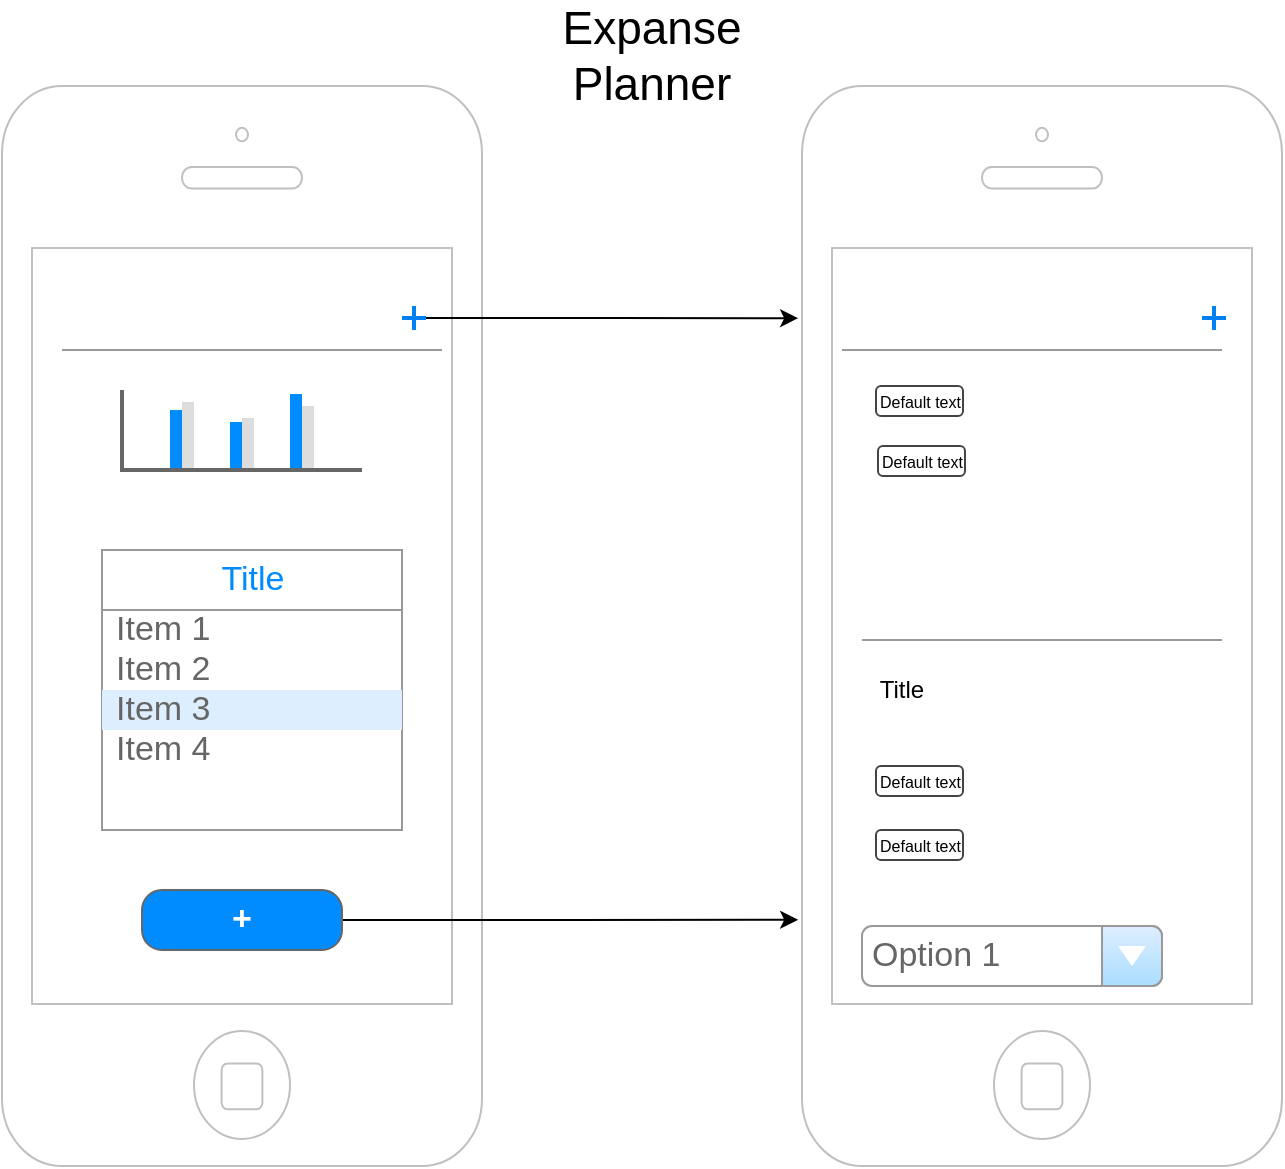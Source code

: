 <mxfile version="20.8.10" type="device"><diagram name="Seite-1" id="qiWrCXpObOntsTjxeP7s"><mxGraphModel dx="1434" dy="836" grid="1" gridSize="10" guides="1" tooltips="1" connect="1" arrows="1" fold="1" page="1" pageScale="1" pageWidth="827" pageHeight="1169" math="0" shadow="0"><root><mxCell id="0"/><mxCell id="1" parent="0"/><mxCell id="ZPNK46KLJycsihDJygXQ-3" value="" style="html=1;verticalLabelPosition=bottom;labelBackgroundColor=#ffffff;verticalAlign=top;shadow=0;dashed=0;strokeWidth=1;shape=mxgraph.ios7.misc.iphone;strokeColor=#c0c0c0;" vertex="1" parent="1"><mxGeometry x="40" y="60" width="240" height="540" as="geometry"/></mxCell><mxCell id="ZPNK46KLJycsihDJygXQ-30" style="edgeStyle=orthogonalEdgeStyle;rounded=0;orthogonalLoop=1;jettySize=auto;html=1;exitX=1;exitY=0.5;exitDx=0;exitDy=0;exitPerimeter=0;entryX=-0.008;entryY=0.215;entryDx=0;entryDy=0;entryPerimeter=0;" edge="1" parent="1" source="ZPNK46KLJycsihDJygXQ-4" target="ZPNK46KLJycsihDJygXQ-28"><mxGeometry relative="1" as="geometry"/></mxCell><mxCell id="ZPNK46KLJycsihDJygXQ-4" value="" style="html=1;verticalLabelPosition=bottom;labelBackgroundColor=#ffffff;verticalAlign=top;shadow=0;dashed=0;strokeWidth=2;shape=mxgraph.ios7.misc.flagged;strokeColor=#0080f0;" vertex="1" parent="1"><mxGeometry x="240" y="170" width="12" height="12" as="geometry"/></mxCell><mxCell id="ZPNK46KLJycsihDJygXQ-31" style="edgeStyle=orthogonalEdgeStyle;rounded=0;orthogonalLoop=1;jettySize=auto;html=1;entryX=-0.008;entryY=0.772;entryDx=0;entryDy=0;entryPerimeter=0;" edge="1" parent="1" source="ZPNK46KLJycsihDJygXQ-13" target="ZPNK46KLJycsihDJygXQ-28"><mxGeometry relative="1" as="geometry"/></mxCell><mxCell id="ZPNK46KLJycsihDJygXQ-13" value="+" style="strokeWidth=1;shadow=0;dashed=0;align=center;html=1;shape=mxgraph.mockup.buttons.button;strokeColor=#666666;fontColor=#ffffff;mainText=;buttonStyle=round;fontSize=17;fontStyle=1;fillColor=#008cff;whiteSpace=wrap;" vertex="1" parent="1"><mxGeometry x="110" y="462" width="100" height="30" as="geometry"/></mxCell><mxCell id="ZPNK46KLJycsihDJygXQ-19" value="" style="strokeWidth=1;shadow=0;dashed=0;align=center;html=1;shape=mxgraph.mockup.forms.rrect;rSize=0;strokeColor=#999999;fillColor=#ffffff;" vertex="1" parent="1"><mxGeometry x="90" y="292" width="150" height="140" as="geometry"/></mxCell><mxCell id="ZPNK46KLJycsihDJygXQ-20" value="Title" style="strokeWidth=1;shadow=0;dashed=0;align=center;html=1;shape=mxgraph.mockup.forms.rrect;rSize=0;strokeColor=#999999;fontColor=#008cff;fontSize=17;fillColor=#ffffff;resizeWidth=1;" vertex="1" parent="ZPNK46KLJycsihDJygXQ-19"><mxGeometry width="150" height="30" relative="1" as="geometry"/></mxCell><mxCell id="ZPNK46KLJycsihDJygXQ-21" value="Item 1" style="strokeWidth=1;shadow=0;dashed=0;align=center;html=1;shape=mxgraph.mockup.forms.anchor;fontSize=17;fontColor=#666666;align=left;spacingLeft=5;resizeWidth=1;" vertex="1" parent="ZPNK46KLJycsihDJygXQ-19"><mxGeometry width="150" height="20" relative="1" as="geometry"><mxPoint y="30" as="offset"/></mxGeometry></mxCell><mxCell id="ZPNK46KLJycsihDJygXQ-22" value="Item 2" style="strokeWidth=1;shadow=0;dashed=0;align=center;html=1;shape=mxgraph.mockup.forms.anchor;fontSize=17;fontColor=#666666;align=left;spacingLeft=5;resizeWidth=1;" vertex="1" parent="ZPNK46KLJycsihDJygXQ-19"><mxGeometry width="150" height="20" relative="1" as="geometry"><mxPoint y="50" as="offset"/></mxGeometry></mxCell><mxCell id="ZPNK46KLJycsihDJygXQ-23" value="Item 3" style="strokeWidth=1;shadow=0;dashed=0;align=center;html=1;shape=mxgraph.mockup.forms.rrect;rSize=0;fontSize=17;fontColor=#666666;align=left;spacingLeft=5;fillColor=#ddeeff;strokeColor=none;resizeWidth=1;" vertex="1" parent="ZPNK46KLJycsihDJygXQ-19"><mxGeometry width="150" height="20" relative="1" as="geometry"><mxPoint y="70" as="offset"/></mxGeometry></mxCell><mxCell id="ZPNK46KLJycsihDJygXQ-24" value="Item 4" style="strokeWidth=1;shadow=0;dashed=0;align=center;html=1;shape=mxgraph.mockup.forms.anchor;fontSize=17;fontColor=#666666;align=left;spacingLeft=5;resizeWidth=1;" vertex="1" parent="ZPNK46KLJycsihDJygXQ-19"><mxGeometry width="150" height="20" relative="1" as="geometry"><mxPoint y="90" as="offset"/></mxGeometry></mxCell><mxCell id="ZPNK46KLJycsihDJygXQ-25" value="" style="verticalLabelPosition=bottom;shadow=0;dashed=0;align=center;html=1;verticalAlign=top;strokeWidth=1;shape=mxgraph.mockup.graphics.columnChart;strokeColor=none;strokeColor2=none;strokeColor3=#666666;fillColor2=#008cff;fillColor3=#dddddd;" vertex="1" parent="1"><mxGeometry x="100" y="212" width="120" height="40" as="geometry"/></mxCell><mxCell id="ZPNK46KLJycsihDJygXQ-26" value="" style="verticalLabelPosition=bottom;shadow=0;dashed=0;align=center;html=1;verticalAlign=top;strokeWidth=1;shape=mxgraph.mockup.markup.line;strokeColor=#999999;" vertex="1" parent="1"><mxGeometry x="70" y="182" width="190" height="20" as="geometry"/></mxCell><mxCell id="ZPNK46KLJycsihDJygXQ-28" value="" style="html=1;verticalLabelPosition=bottom;labelBackgroundColor=#ffffff;verticalAlign=top;shadow=0;dashed=0;strokeWidth=1;shape=mxgraph.ios7.misc.iphone;strokeColor=#c0c0c0;" vertex="1" parent="1"><mxGeometry x="440" y="60" width="240" height="540" as="geometry"/></mxCell><mxCell id="ZPNK46KLJycsihDJygXQ-32" value="Title" style="text;strokeColor=none;align=center;fillColor=none;html=1;verticalAlign=middle;whiteSpace=wrap;rounded=0;" vertex="1" parent="1"><mxGeometry x="460" y="347" width="60" height="30" as="geometry"/></mxCell><mxCell id="ZPNK46KLJycsihDJygXQ-33" value="&lt;font style=&quot;font-size: 23px;&quot;&gt;Expanse Planner&lt;/font&gt;" style="text;strokeColor=none;align=center;fillColor=none;html=1;verticalAlign=middle;whiteSpace=wrap;rounded=0;" vertex="1" parent="1"><mxGeometry x="300" y="20" width="130" height="50" as="geometry"/></mxCell><mxCell id="ZPNK46KLJycsihDJygXQ-34" value="" style="html=1;verticalLabelPosition=bottom;labelBackgroundColor=#ffffff;verticalAlign=top;shadow=0;dashed=0;strokeWidth=2;shape=mxgraph.ios7.misc.flagged;strokeColor=#0080f0;" vertex="1" parent="1"><mxGeometry x="640" y="170" width="12" height="12" as="geometry"/></mxCell><mxCell id="ZPNK46KLJycsihDJygXQ-35" value="" style="verticalLabelPosition=bottom;shadow=0;dashed=0;align=center;html=1;verticalAlign=top;strokeWidth=1;shape=mxgraph.mockup.markup.line;strokeColor=#999999;fontSize=23;" vertex="1" parent="1"><mxGeometry x="460" y="182" width="190" height="20" as="geometry"/></mxCell><mxCell id="ZPNK46KLJycsihDJygXQ-36" value="Option 1" style="strokeWidth=1;shadow=0;dashed=0;align=center;html=1;shape=mxgraph.mockup.forms.comboBox;strokeColor=#999999;fillColor=#ddeeff;align=left;fillColor2=#aaddff;mainText=;fontColor=#666666;fontSize=17;spacingLeft=3;" vertex="1" parent="1"><mxGeometry x="470" y="480" width="150" height="30" as="geometry"/></mxCell><mxCell id="ZPNK46KLJycsihDJygXQ-37" value="Default text" style="strokeWidth=1;html=1;shadow=0;dashed=0;shape=mxgraph.ios.iTextInput;strokeColor=#444444;buttonText=;fontSize=8;whiteSpace=wrap;align=left;" vertex="1" parent="1"><mxGeometry x="477" y="400" width="43.5" height="15" as="geometry"/></mxCell><mxCell id="ZPNK46KLJycsihDJygXQ-38" value="Default text" style="strokeWidth=1;html=1;shadow=0;dashed=0;shape=mxgraph.ios.iTextInput;strokeColor=#444444;buttonText=;fontSize=8;whiteSpace=wrap;align=left;" vertex="1" parent="1"><mxGeometry x="477" y="432" width="43.5" height="15" as="geometry"/></mxCell><mxCell id="ZPNK46KLJycsihDJygXQ-39" value="" style="verticalLabelPosition=bottom;shadow=0;dashed=0;align=center;html=1;verticalAlign=top;strokeWidth=1;shape=mxgraph.mockup.markup.line;strokeColor=#999999;fontSize=23;" vertex="1" parent="1"><mxGeometry x="470" y="327" width="180" height="20" as="geometry"/></mxCell><mxCell id="ZPNK46KLJycsihDJygXQ-40" value="Default text" style="strokeWidth=1;html=1;shadow=0;dashed=0;shape=mxgraph.ios.iTextInput;strokeColor=#444444;buttonText=;fontSize=8;whiteSpace=wrap;align=left;" vertex="1" parent="1"><mxGeometry x="477" y="210" width="43.5" height="15" as="geometry"/></mxCell><mxCell id="ZPNK46KLJycsihDJygXQ-41" value="Default text" style="strokeWidth=1;html=1;shadow=0;dashed=0;shape=mxgraph.ios.iTextInput;strokeColor=#444444;buttonText=;fontSize=8;whiteSpace=wrap;align=left;" vertex="1" parent="1"><mxGeometry x="478" y="240" width="43.5" height="15" as="geometry"/></mxCell></root></mxGraphModel></diagram></mxfile>